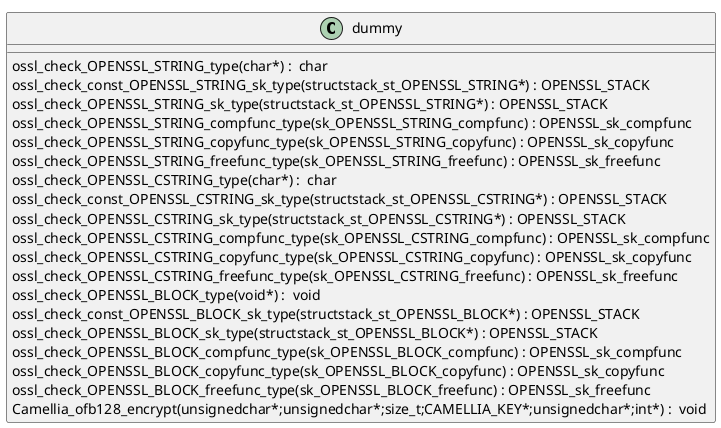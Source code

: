 @startuml
!pragma layout smetana
class dummy {
ossl_check_OPENSSL_STRING_type(char*) :  char  [[[./../../.././qc/crypto/camellia/cmll_ofb.c.html#530]]]
ossl_check_const_OPENSSL_STRING_sk_type(structstack_st_OPENSSL_STRING*) : OPENSSL_STACK [[[./../../.././qc/crypto/camellia/cmll_ofb.c.html#530]]]
ossl_check_OPENSSL_STRING_sk_type(structstack_st_OPENSSL_STRING*) : OPENSSL_STACK [[[./../../.././qc/crypto/camellia/cmll_ofb.c.html#530]]]
ossl_check_OPENSSL_STRING_compfunc_type(sk_OPENSSL_STRING_compfunc) : OPENSSL_sk_compfunc [[[./../../.././qc/crypto/camellia/cmll_ofb.c.html#530]]]
ossl_check_OPENSSL_STRING_copyfunc_type(sk_OPENSSL_STRING_copyfunc) : OPENSSL_sk_copyfunc [[[./../../.././qc/crypto/camellia/cmll_ofb.c.html#530]]]
ossl_check_OPENSSL_STRING_freefunc_type(sk_OPENSSL_STRING_freefunc) : OPENSSL_sk_freefunc [[[./../../.././qc/crypto/camellia/cmll_ofb.c.html#530]]]
ossl_check_OPENSSL_CSTRING_type(char*) :  char  [[[./../../.././qc/crypto/camellia/cmll_ofb.c.html#532]]]
ossl_check_const_OPENSSL_CSTRING_sk_type(structstack_st_OPENSSL_CSTRING*) : OPENSSL_STACK [[[./../../.././qc/crypto/camellia/cmll_ofb.c.html#532]]]
ossl_check_OPENSSL_CSTRING_sk_type(structstack_st_OPENSSL_CSTRING*) : OPENSSL_STACK [[[./../../.././qc/crypto/camellia/cmll_ofb.c.html#532]]]
ossl_check_OPENSSL_CSTRING_compfunc_type(sk_OPENSSL_CSTRING_compfunc) : OPENSSL_sk_compfunc [[[./../../.././qc/crypto/camellia/cmll_ofb.c.html#532]]]
ossl_check_OPENSSL_CSTRING_copyfunc_type(sk_OPENSSL_CSTRING_copyfunc) : OPENSSL_sk_copyfunc [[[./../../.././qc/crypto/camellia/cmll_ofb.c.html#532]]]
ossl_check_OPENSSL_CSTRING_freefunc_type(sk_OPENSSL_CSTRING_freefunc) : OPENSSL_sk_freefunc [[[./../../.././qc/crypto/camellia/cmll_ofb.c.html#532]]]
ossl_check_OPENSSL_BLOCK_type(void*) :  void  [[[./../../.././qc/crypto/camellia/cmll_ofb.c.html#535]]]
ossl_check_const_OPENSSL_BLOCK_sk_type(structstack_st_OPENSSL_BLOCK*) : OPENSSL_STACK [[[./../../.././qc/crypto/camellia/cmll_ofb.c.html#535]]]
ossl_check_OPENSSL_BLOCK_sk_type(structstack_st_OPENSSL_BLOCK*) : OPENSSL_STACK [[[./../../.././qc/crypto/camellia/cmll_ofb.c.html#535]]]
ossl_check_OPENSSL_BLOCK_compfunc_type(sk_OPENSSL_BLOCK_compfunc) : OPENSSL_sk_compfunc [[[./../../.././qc/crypto/camellia/cmll_ofb.c.html#535]]]
ossl_check_OPENSSL_BLOCK_copyfunc_type(sk_OPENSSL_BLOCK_copyfunc) : OPENSSL_sk_copyfunc [[[./../../.././qc/crypto/camellia/cmll_ofb.c.html#535]]]
ossl_check_OPENSSL_BLOCK_freefunc_type(sk_OPENSSL_BLOCK_freefunc) : OPENSSL_sk_freefunc [[[./../../.././qc/crypto/camellia/cmll_ofb.c.html#535]]]
Camellia_ofb128_encrypt(unsignedchar*;unsignedchar*;size_t;CAMELLIA_KEY*;unsignedchar*;int*) :  void  [[[./../../.././qc/crypto/camellia/cmll_ofb.c.html#918]]]
} 
@enduml
